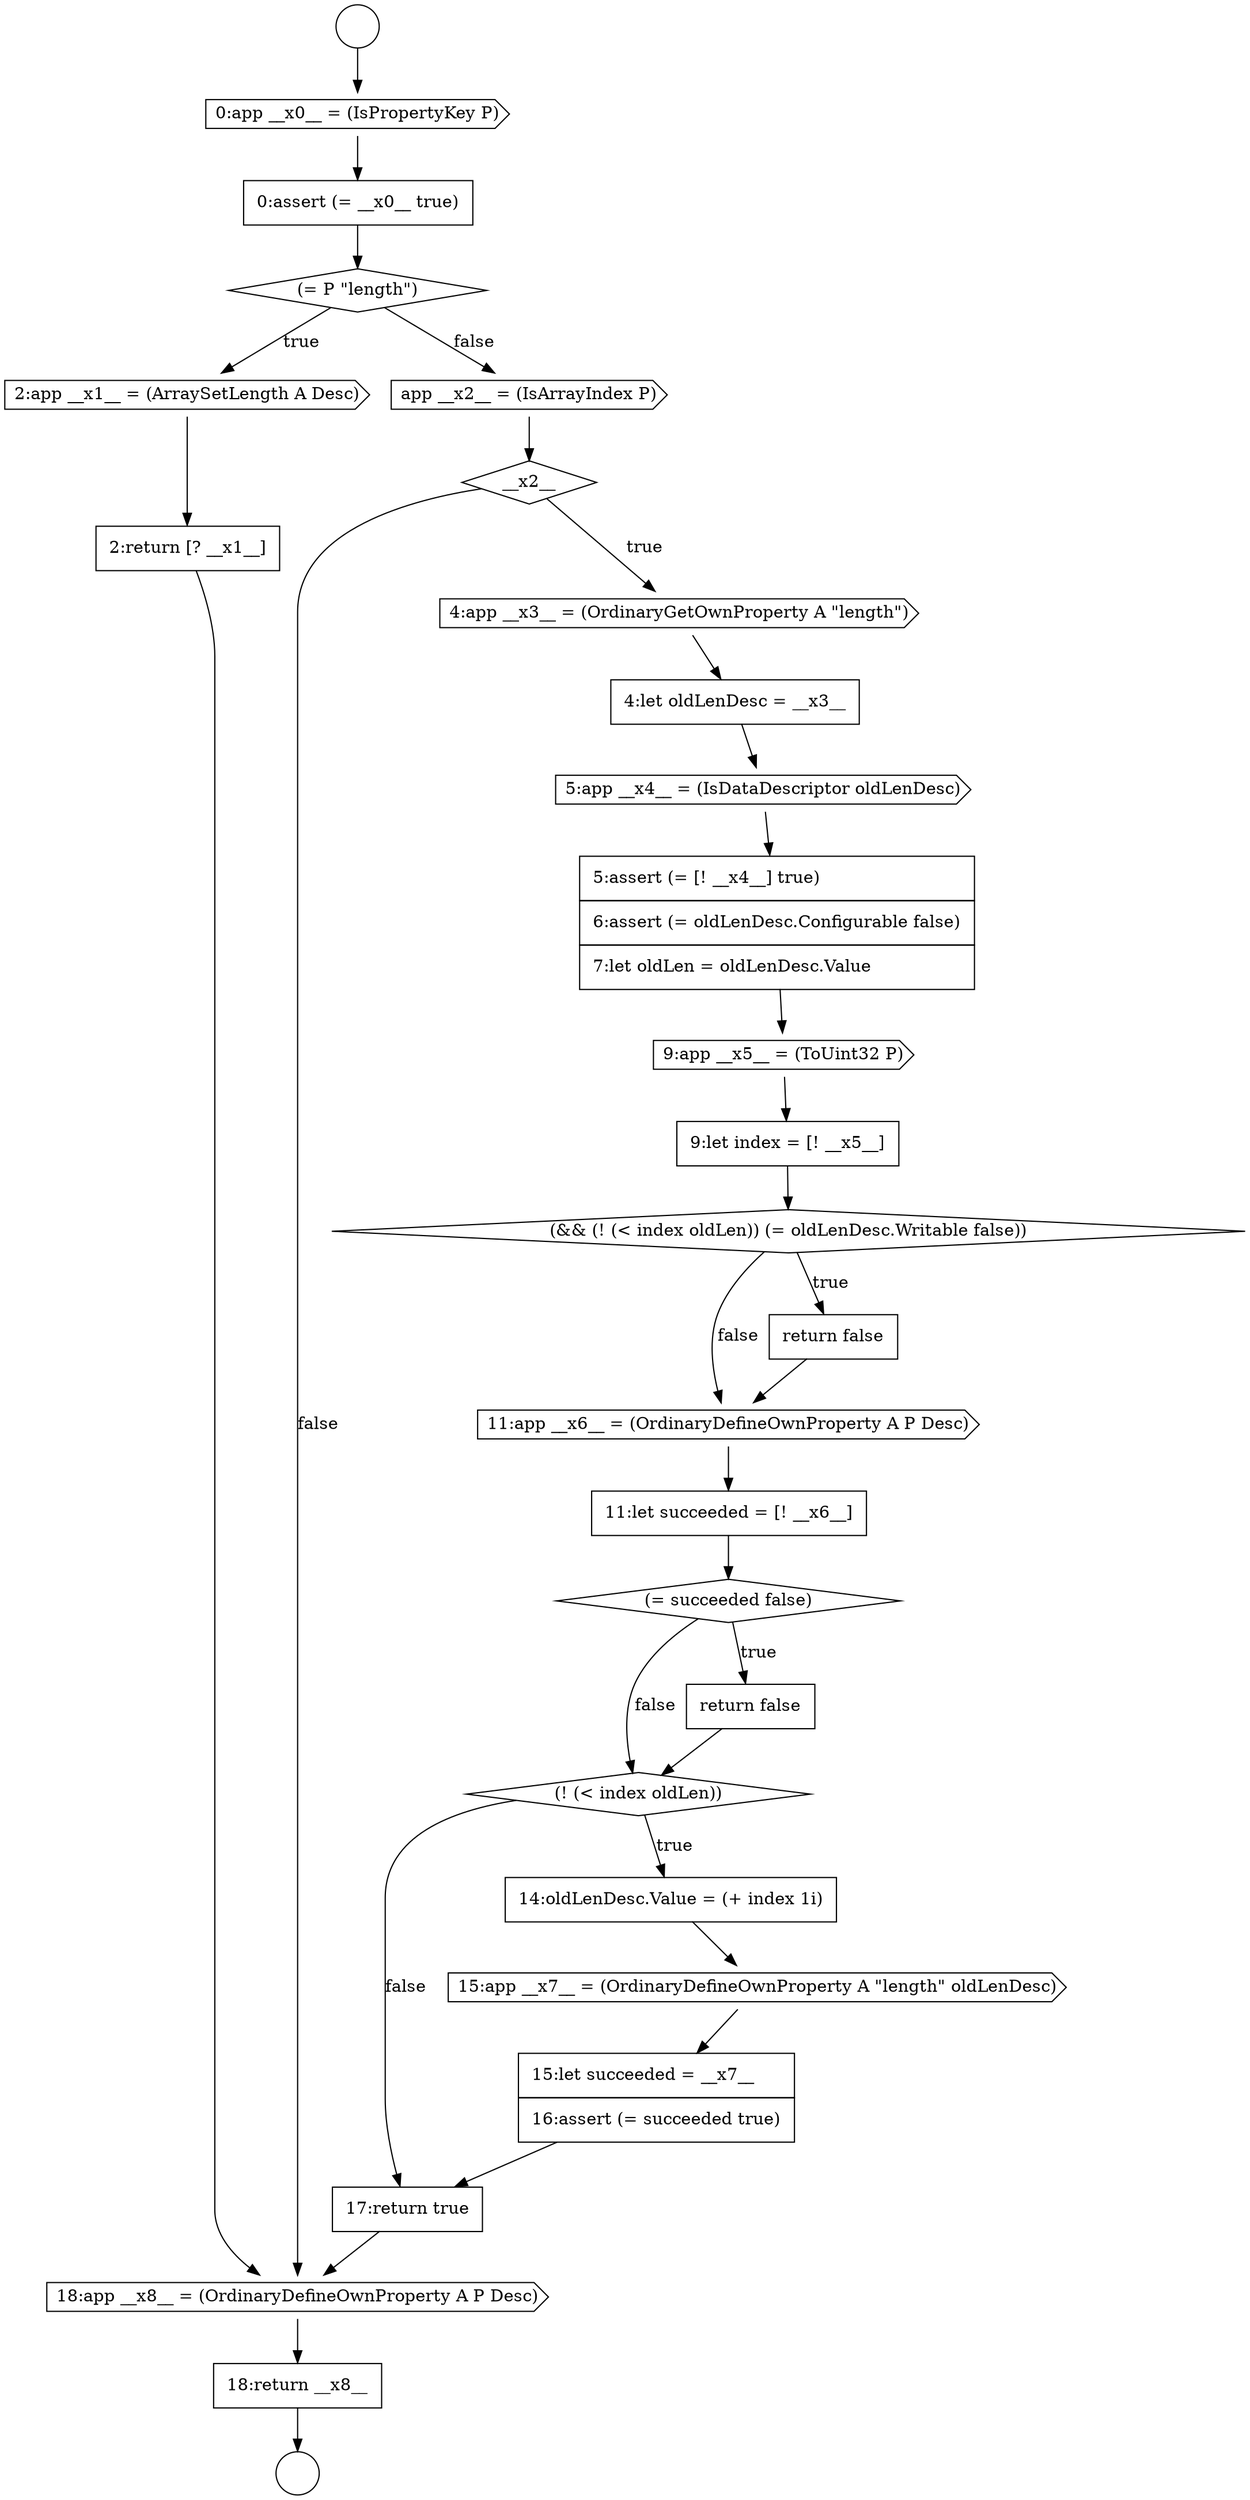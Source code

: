digraph {
  node2590 [shape=circle label=" " color="black" fillcolor="white" style=filled]
  node2607 [shape=cds, label=<<font color="black">11:app __x6__ = (OrdinaryDefineOwnProperty A P Desc)</font>> color="black" fillcolor="white" style=filled]
  node2603 [shape=cds, label=<<font color="black">9:app __x5__ = (ToUint32 P)</font>> color="black" fillcolor="white" style=filled]
  node2616 [shape=cds, label=<<font color="black">18:app __x8__ = (OrdinaryDefineOwnProperty A P Desc)</font>> color="black" fillcolor="white" style=filled]
  node2609 [shape=diamond, label=<<font color="black">(= succeeded false)</font>> color="black" fillcolor="white" style=filled]
  node2613 [shape=cds, label=<<font color="black">15:app __x7__ = (OrdinaryDefineOwnProperty A &quot;length&quot; oldLenDesc)</font>> color="black" fillcolor="white" style=filled]
  node2598 [shape=diamond, label=<<font color="black">__x2__</font>> color="black" fillcolor="white" style=filled]
  node2617 [shape=none, margin=0, label=<<font color="black">
    <table border="0" cellborder="1" cellspacing="0" cellpadding="10">
      <tr><td align="left">18:return __x8__</td></tr>
    </table>
  </font>> color="black" fillcolor="white" style=filled]
  node2602 [shape=none, margin=0, label=<<font color="black">
    <table border="0" cellborder="1" cellspacing="0" cellpadding="10">
      <tr><td align="left">5:assert (= [! __x4__] true)</td></tr>
      <tr><td align="left">6:assert (= oldLenDesc.Configurable false)</td></tr>
      <tr><td align="left">7:let oldLen = oldLenDesc.Value</td></tr>
    </table>
  </font>> color="black" fillcolor="white" style=filled]
  node2592 [shape=cds, label=<<font color="black">0:app __x0__ = (IsPropertyKey P)</font>> color="black" fillcolor="white" style=filled]
  node2599 [shape=cds, label=<<font color="black">4:app __x3__ = (OrdinaryGetOwnProperty A &quot;length&quot;)</font>> color="black" fillcolor="white" style=filled]
  node2611 [shape=diamond, label=<<font color="black">(! (&lt; index oldLen))</font>> color="black" fillcolor="white" style=filled]
  node2604 [shape=none, margin=0, label=<<font color="black">
    <table border="0" cellborder="1" cellspacing="0" cellpadding="10">
      <tr><td align="left">9:let index = [! __x5__]</td></tr>
    </table>
  </font>> color="black" fillcolor="white" style=filled]
  node2600 [shape=none, margin=0, label=<<font color="black">
    <table border="0" cellborder="1" cellspacing="0" cellpadding="10">
      <tr><td align="left">4:let oldLenDesc = __x3__</td></tr>
    </table>
  </font>> color="black" fillcolor="white" style=filled]
  node2615 [shape=none, margin=0, label=<<font color="black">
    <table border="0" cellborder="1" cellspacing="0" cellpadding="10">
      <tr><td align="left">17:return true</td></tr>
    </table>
  </font>> color="black" fillcolor="white" style=filled]
  node2612 [shape=none, margin=0, label=<<font color="black">
    <table border="0" cellborder="1" cellspacing="0" cellpadding="10">
      <tr><td align="left">14:oldLenDesc.Value = (+ index 1i)</td></tr>
    </table>
  </font>> color="black" fillcolor="white" style=filled]
  node2595 [shape=cds, label=<<font color="black">2:app __x1__ = (ArraySetLength A Desc)</font>> color="black" fillcolor="white" style=filled]
  node2601 [shape=cds, label=<<font color="black">5:app __x4__ = (IsDataDescriptor oldLenDesc)</font>> color="black" fillcolor="white" style=filled]
  node2596 [shape=none, margin=0, label=<<font color="black">
    <table border="0" cellborder="1" cellspacing="0" cellpadding="10">
      <tr><td align="left">2:return [? __x1__]</td></tr>
    </table>
  </font>> color="black" fillcolor="white" style=filled]
  node2606 [shape=none, margin=0, label=<<font color="black">
    <table border="0" cellborder="1" cellspacing="0" cellpadding="10">
      <tr><td align="left">return false</td></tr>
    </table>
  </font>> color="black" fillcolor="white" style=filled]
  node2593 [shape=none, margin=0, label=<<font color="black">
    <table border="0" cellborder="1" cellspacing="0" cellpadding="10">
      <tr><td align="left">0:assert (= __x0__ true)</td></tr>
    </table>
  </font>> color="black" fillcolor="white" style=filled]
  node2605 [shape=diamond, label=<<font color="black">(&amp;&amp; (! (&lt; index oldLen)) (= oldLenDesc.Writable false))</font>> color="black" fillcolor="white" style=filled]
  node2610 [shape=none, margin=0, label=<<font color="black">
    <table border="0" cellborder="1" cellspacing="0" cellpadding="10">
      <tr><td align="left">return false</td></tr>
    </table>
  </font>> color="black" fillcolor="white" style=filled]
  node2614 [shape=none, margin=0, label=<<font color="black">
    <table border="0" cellborder="1" cellspacing="0" cellpadding="10">
      <tr><td align="left">15:let succeeded = __x7__</td></tr>
      <tr><td align="left">16:assert (= succeeded true)</td></tr>
    </table>
  </font>> color="black" fillcolor="white" style=filled]
  node2597 [shape=cds, label=<<font color="black">app __x2__ = (IsArrayIndex P)</font>> color="black" fillcolor="white" style=filled]
  node2591 [shape=circle label=" " color="black" fillcolor="white" style=filled]
  node2594 [shape=diamond, label=<<font color="black">(= P &quot;length&quot;)</font>> color="black" fillcolor="white" style=filled]
  node2608 [shape=none, margin=0, label=<<font color="black">
    <table border="0" cellborder="1" cellspacing="0" cellpadding="10">
      <tr><td align="left">11:let succeeded = [! __x6__]</td></tr>
    </table>
  </font>> color="black" fillcolor="white" style=filled]
  node2602 -> node2603 [ color="black"]
  node2615 -> node2616 [ color="black"]
  node2603 -> node2604 [ color="black"]
  node2595 -> node2596 [ color="black"]
  node2612 -> node2613 [ color="black"]
  node2605 -> node2606 [label=<<font color="black">true</font>> color="black"]
  node2605 -> node2607 [label=<<font color="black">false</font>> color="black"]
  node2613 -> node2614 [ color="black"]
  node2596 -> node2616 [ color="black"]
  node2593 -> node2594 [ color="black"]
  node2611 -> node2612 [label=<<font color="black">true</font>> color="black"]
  node2611 -> node2615 [label=<<font color="black">false</font>> color="black"]
  node2617 -> node2591 [ color="black"]
  node2610 -> node2611 [ color="black"]
  node2590 -> node2592 [ color="black"]
  node2599 -> node2600 [ color="black"]
  node2594 -> node2595 [label=<<font color="black">true</font>> color="black"]
  node2594 -> node2597 [label=<<font color="black">false</font>> color="black"]
  node2609 -> node2610 [label=<<font color="black">true</font>> color="black"]
  node2609 -> node2611 [label=<<font color="black">false</font>> color="black"]
  node2592 -> node2593 [ color="black"]
  node2601 -> node2602 [ color="black"]
  node2600 -> node2601 [ color="black"]
  node2598 -> node2599 [label=<<font color="black">true</font>> color="black"]
  node2598 -> node2616 [label=<<font color="black">false</font>> color="black"]
  node2616 -> node2617 [ color="black"]
  node2608 -> node2609 [ color="black"]
  node2607 -> node2608 [ color="black"]
  node2604 -> node2605 [ color="black"]
  node2614 -> node2615 [ color="black"]
  node2597 -> node2598 [ color="black"]
  node2606 -> node2607 [ color="black"]
}
